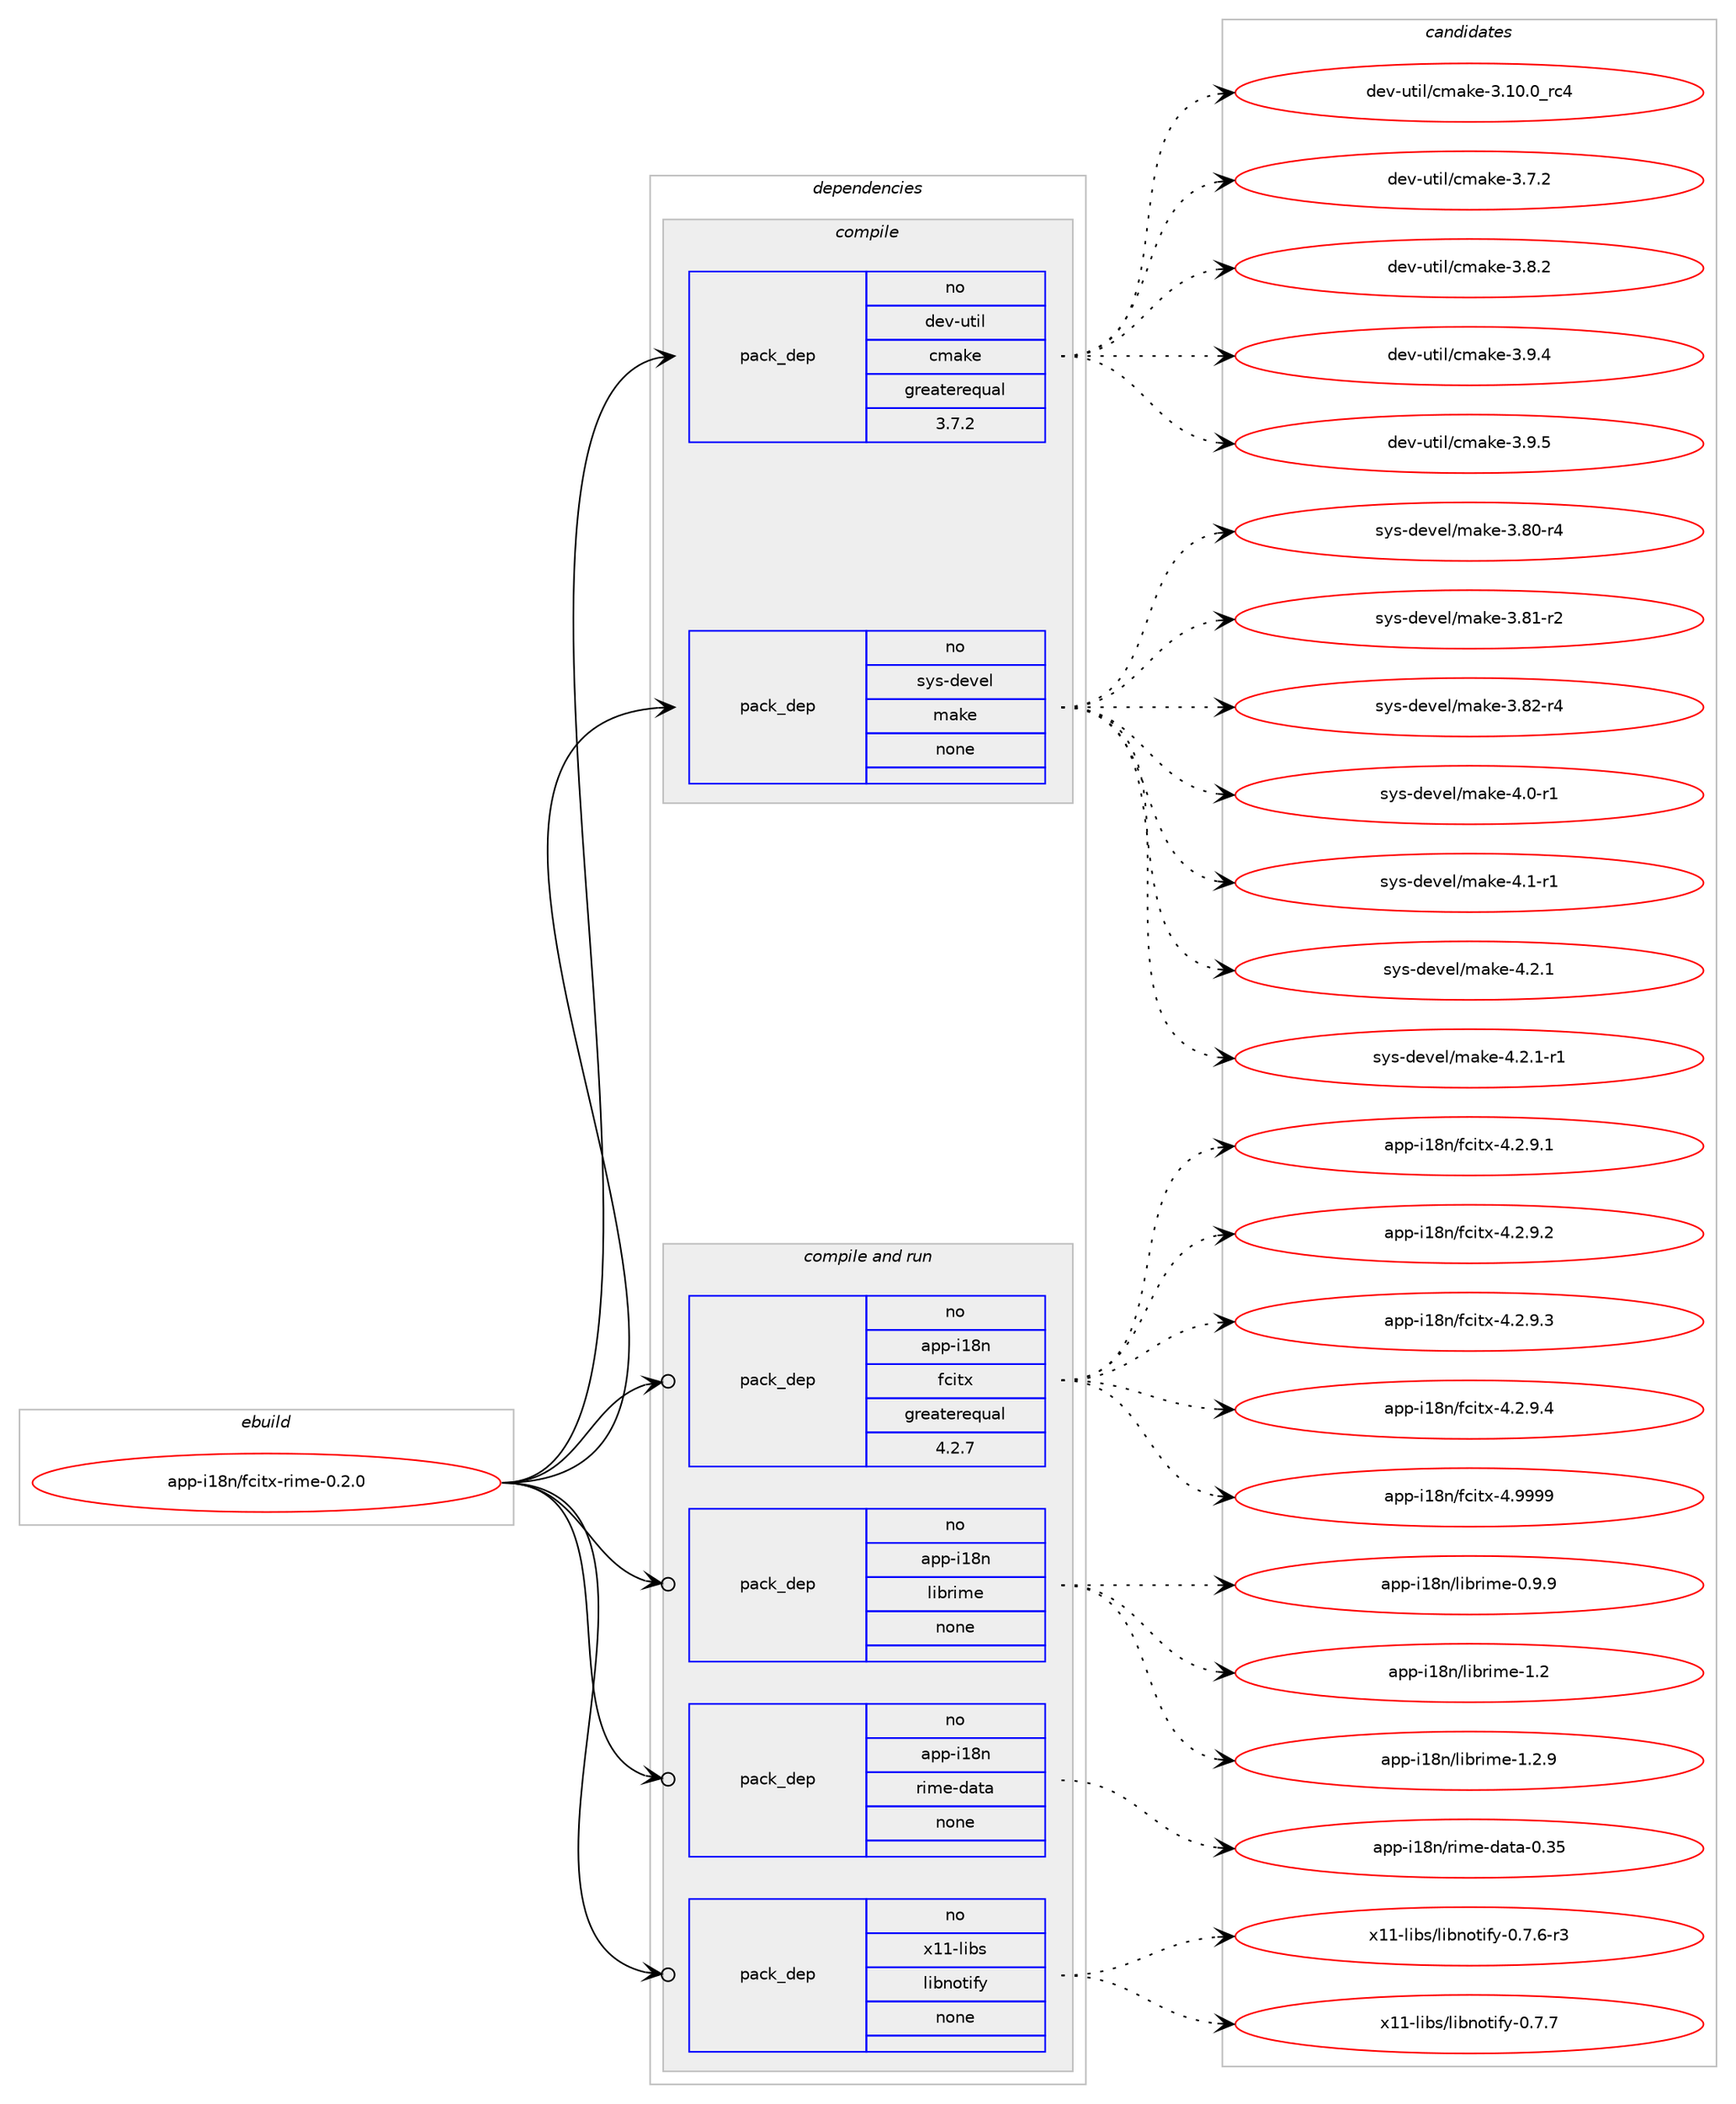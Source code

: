 digraph prolog {

# *************
# Graph options
# *************

newrank=true;
concentrate=true;
compound=true;
graph [rankdir=LR,fontname=Helvetica,fontsize=10,ranksep=1.5];#, ranksep=2.5, nodesep=0.2];
edge  [arrowhead=vee];
node  [fontname=Helvetica,fontsize=10];

# **********
# The ebuild
# **********

subgraph cluster_leftcol {
color=gray;
rank=same;
label=<<i>ebuild</i>>;
id [label="app-i18n/fcitx-rime-0.2.0", color=red, width=4, href="../app-i18n/fcitx-rime-0.2.0.svg"];
}

# ****************
# The dependencies
# ****************

subgraph cluster_midcol {
color=gray;
label=<<i>dependencies</i>>;
subgraph cluster_compile {
fillcolor="#eeeeee";
style=filled;
label=<<i>compile</i>>;
subgraph pack29660 {
dependency42005 [label=<<TABLE BORDER="0" CELLBORDER="1" CELLSPACING="0" CELLPADDING="4" WIDTH="220"><TR><TD ROWSPAN="6" CELLPADDING="30">pack_dep</TD></TR><TR><TD WIDTH="110">no</TD></TR><TR><TD>dev-util</TD></TR><TR><TD>cmake</TD></TR><TR><TD>greaterequal</TD></TR><TR><TD>3.7.2</TD></TR></TABLE>>, shape=none, color=blue];
}
id:e -> dependency42005:w [weight=20,style="solid",arrowhead="vee"];
subgraph pack29661 {
dependency42006 [label=<<TABLE BORDER="0" CELLBORDER="1" CELLSPACING="0" CELLPADDING="4" WIDTH="220"><TR><TD ROWSPAN="6" CELLPADDING="30">pack_dep</TD></TR><TR><TD WIDTH="110">no</TD></TR><TR><TD>sys-devel</TD></TR><TR><TD>make</TD></TR><TR><TD>none</TD></TR><TR><TD></TD></TR></TABLE>>, shape=none, color=blue];
}
id:e -> dependency42006:w [weight=20,style="solid",arrowhead="vee"];
}
subgraph cluster_compileandrun {
fillcolor="#eeeeee";
style=filled;
label=<<i>compile and run</i>>;
subgraph pack29662 {
dependency42007 [label=<<TABLE BORDER="0" CELLBORDER="1" CELLSPACING="0" CELLPADDING="4" WIDTH="220"><TR><TD ROWSPAN="6" CELLPADDING="30">pack_dep</TD></TR><TR><TD WIDTH="110">no</TD></TR><TR><TD>app-i18n</TD></TR><TR><TD>fcitx</TD></TR><TR><TD>greaterequal</TD></TR><TR><TD>4.2.7</TD></TR></TABLE>>, shape=none, color=blue];
}
id:e -> dependency42007:w [weight=20,style="solid",arrowhead="odotvee"];
subgraph pack29663 {
dependency42008 [label=<<TABLE BORDER="0" CELLBORDER="1" CELLSPACING="0" CELLPADDING="4" WIDTH="220"><TR><TD ROWSPAN="6" CELLPADDING="30">pack_dep</TD></TR><TR><TD WIDTH="110">no</TD></TR><TR><TD>app-i18n</TD></TR><TR><TD>librime</TD></TR><TR><TD>none</TD></TR><TR><TD></TD></TR></TABLE>>, shape=none, color=blue];
}
id:e -> dependency42008:w [weight=20,style="solid",arrowhead="odotvee"];
subgraph pack29664 {
dependency42009 [label=<<TABLE BORDER="0" CELLBORDER="1" CELLSPACING="0" CELLPADDING="4" WIDTH="220"><TR><TD ROWSPAN="6" CELLPADDING="30">pack_dep</TD></TR><TR><TD WIDTH="110">no</TD></TR><TR><TD>app-i18n</TD></TR><TR><TD>rime-data</TD></TR><TR><TD>none</TD></TR><TR><TD></TD></TR></TABLE>>, shape=none, color=blue];
}
id:e -> dependency42009:w [weight=20,style="solid",arrowhead="odotvee"];
subgraph pack29665 {
dependency42010 [label=<<TABLE BORDER="0" CELLBORDER="1" CELLSPACING="0" CELLPADDING="4" WIDTH="220"><TR><TD ROWSPAN="6" CELLPADDING="30">pack_dep</TD></TR><TR><TD WIDTH="110">no</TD></TR><TR><TD>x11-libs</TD></TR><TR><TD>libnotify</TD></TR><TR><TD>none</TD></TR><TR><TD></TD></TR></TABLE>>, shape=none, color=blue];
}
id:e -> dependency42010:w [weight=20,style="solid",arrowhead="odotvee"];
}
subgraph cluster_run {
fillcolor="#eeeeee";
style=filled;
label=<<i>run</i>>;
}
}

# **************
# The candidates
# **************

subgraph cluster_choices {
rank=same;
color=gray;
label=<<i>candidates</i>>;

subgraph choice29660 {
color=black;
nodesep=1;
choice1001011184511711610510847991099710710145514649484648951149952 [label="dev-util/cmake-3.10.0_rc4", color=red, width=4,href="../dev-util/cmake-3.10.0_rc4.svg"];
choice10010111845117116105108479910997107101455146554650 [label="dev-util/cmake-3.7.2", color=red, width=4,href="../dev-util/cmake-3.7.2.svg"];
choice10010111845117116105108479910997107101455146564650 [label="dev-util/cmake-3.8.2", color=red, width=4,href="../dev-util/cmake-3.8.2.svg"];
choice10010111845117116105108479910997107101455146574652 [label="dev-util/cmake-3.9.4", color=red, width=4,href="../dev-util/cmake-3.9.4.svg"];
choice10010111845117116105108479910997107101455146574653 [label="dev-util/cmake-3.9.5", color=red, width=4,href="../dev-util/cmake-3.9.5.svg"];
dependency42005:e -> choice1001011184511711610510847991099710710145514649484648951149952:w [style=dotted,weight="100"];
dependency42005:e -> choice10010111845117116105108479910997107101455146554650:w [style=dotted,weight="100"];
dependency42005:e -> choice10010111845117116105108479910997107101455146564650:w [style=dotted,weight="100"];
dependency42005:e -> choice10010111845117116105108479910997107101455146574652:w [style=dotted,weight="100"];
dependency42005:e -> choice10010111845117116105108479910997107101455146574653:w [style=dotted,weight="100"];
}
subgraph choice29661 {
color=black;
nodesep=1;
choice11512111545100101118101108471099710710145514656484511452 [label="sys-devel/make-3.80-r4", color=red, width=4,href="../sys-devel/make-3.80-r4.svg"];
choice11512111545100101118101108471099710710145514656494511450 [label="sys-devel/make-3.81-r2", color=red, width=4,href="../sys-devel/make-3.81-r2.svg"];
choice11512111545100101118101108471099710710145514656504511452 [label="sys-devel/make-3.82-r4", color=red, width=4,href="../sys-devel/make-3.82-r4.svg"];
choice115121115451001011181011084710997107101455246484511449 [label="sys-devel/make-4.0-r1", color=red, width=4,href="../sys-devel/make-4.0-r1.svg"];
choice115121115451001011181011084710997107101455246494511449 [label="sys-devel/make-4.1-r1", color=red, width=4,href="../sys-devel/make-4.1-r1.svg"];
choice115121115451001011181011084710997107101455246504649 [label="sys-devel/make-4.2.1", color=red, width=4,href="../sys-devel/make-4.2.1.svg"];
choice1151211154510010111810110847109971071014552465046494511449 [label="sys-devel/make-4.2.1-r1", color=red, width=4,href="../sys-devel/make-4.2.1-r1.svg"];
dependency42006:e -> choice11512111545100101118101108471099710710145514656484511452:w [style=dotted,weight="100"];
dependency42006:e -> choice11512111545100101118101108471099710710145514656494511450:w [style=dotted,weight="100"];
dependency42006:e -> choice11512111545100101118101108471099710710145514656504511452:w [style=dotted,weight="100"];
dependency42006:e -> choice115121115451001011181011084710997107101455246484511449:w [style=dotted,weight="100"];
dependency42006:e -> choice115121115451001011181011084710997107101455246494511449:w [style=dotted,weight="100"];
dependency42006:e -> choice115121115451001011181011084710997107101455246504649:w [style=dotted,weight="100"];
dependency42006:e -> choice1151211154510010111810110847109971071014552465046494511449:w [style=dotted,weight="100"];
}
subgraph choice29662 {
color=black;
nodesep=1;
choice9711211245105495611047102991051161204552465046574649 [label="app-i18n/fcitx-4.2.9.1", color=red, width=4,href="../app-i18n/fcitx-4.2.9.1.svg"];
choice9711211245105495611047102991051161204552465046574650 [label="app-i18n/fcitx-4.2.9.2", color=red, width=4,href="../app-i18n/fcitx-4.2.9.2.svg"];
choice9711211245105495611047102991051161204552465046574651 [label="app-i18n/fcitx-4.2.9.3", color=red, width=4,href="../app-i18n/fcitx-4.2.9.3.svg"];
choice9711211245105495611047102991051161204552465046574652 [label="app-i18n/fcitx-4.2.9.4", color=red, width=4,href="../app-i18n/fcitx-4.2.9.4.svg"];
choice97112112451054956110471029910511612045524657575757 [label="app-i18n/fcitx-4.9999", color=red, width=4,href="../app-i18n/fcitx-4.9999.svg"];
dependency42007:e -> choice9711211245105495611047102991051161204552465046574649:w [style=dotted,weight="100"];
dependency42007:e -> choice9711211245105495611047102991051161204552465046574650:w [style=dotted,weight="100"];
dependency42007:e -> choice9711211245105495611047102991051161204552465046574651:w [style=dotted,weight="100"];
dependency42007:e -> choice9711211245105495611047102991051161204552465046574652:w [style=dotted,weight="100"];
dependency42007:e -> choice97112112451054956110471029910511612045524657575757:w [style=dotted,weight="100"];
}
subgraph choice29663 {
color=black;
nodesep=1;
choice971121124510549561104710810598114105109101454846574657 [label="app-i18n/librime-0.9.9", color=red, width=4,href="../app-i18n/librime-0.9.9.svg"];
choice97112112451054956110471081059811410510910145494650 [label="app-i18n/librime-1.2", color=red, width=4,href="../app-i18n/librime-1.2.svg"];
choice971121124510549561104710810598114105109101454946504657 [label="app-i18n/librime-1.2.9", color=red, width=4,href="../app-i18n/librime-1.2.9.svg"];
dependency42008:e -> choice971121124510549561104710810598114105109101454846574657:w [style=dotted,weight="100"];
dependency42008:e -> choice97112112451054956110471081059811410510910145494650:w [style=dotted,weight="100"];
dependency42008:e -> choice971121124510549561104710810598114105109101454946504657:w [style=dotted,weight="100"];
}
subgraph choice29664 {
color=black;
nodesep=1;
choice97112112451054956110471141051091014510097116974548465153 [label="app-i18n/rime-data-0.35", color=red, width=4,href="../app-i18n/rime-data-0.35.svg"];
dependency42009:e -> choice97112112451054956110471141051091014510097116974548465153:w [style=dotted,weight="100"];
}
subgraph choice29665 {
color=black;
nodesep=1;
choice1204949451081059811547108105981101111161051021214548465546544511451 [label="x11-libs/libnotify-0.7.6-r3", color=red, width=4,href="../x11-libs/libnotify-0.7.6-r3.svg"];
choice120494945108105981154710810598110111116105102121454846554655 [label="x11-libs/libnotify-0.7.7", color=red, width=4,href="../x11-libs/libnotify-0.7.7.svg"];
dependency42010:e -> choice1204949451081059811547108105981101111161051021214548465546544511451:w [style=dotted,weight="100"];
dependency42010:e -> choice120494945108105981154710810598110111116105102121454846554655:w [style=dotted,weight="100"];
}
}

}
